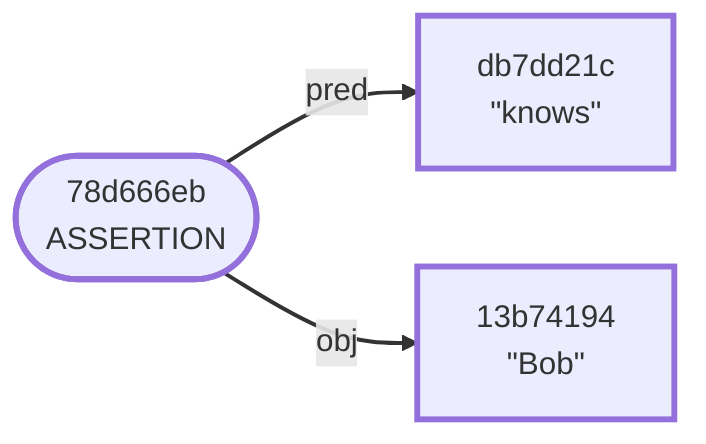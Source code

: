 graph LR
    1(["78d666eb<br/>ASSERTION"])
    2["db7dd21c<br/>#quot;knows#quot;"]
    3["13b74194<br/>#quot;Bob#quot;"]
    1 -->|pred| 2
    1 -->|obj| 3
    style 1 stroke-width:3.0px
    style 2 stroke-width:3.0px
    style 3 stroke-width:3.0px
    linkStyle 0 stroke-width:2.0px
    linkStyle 1 stroke-width:2.0px